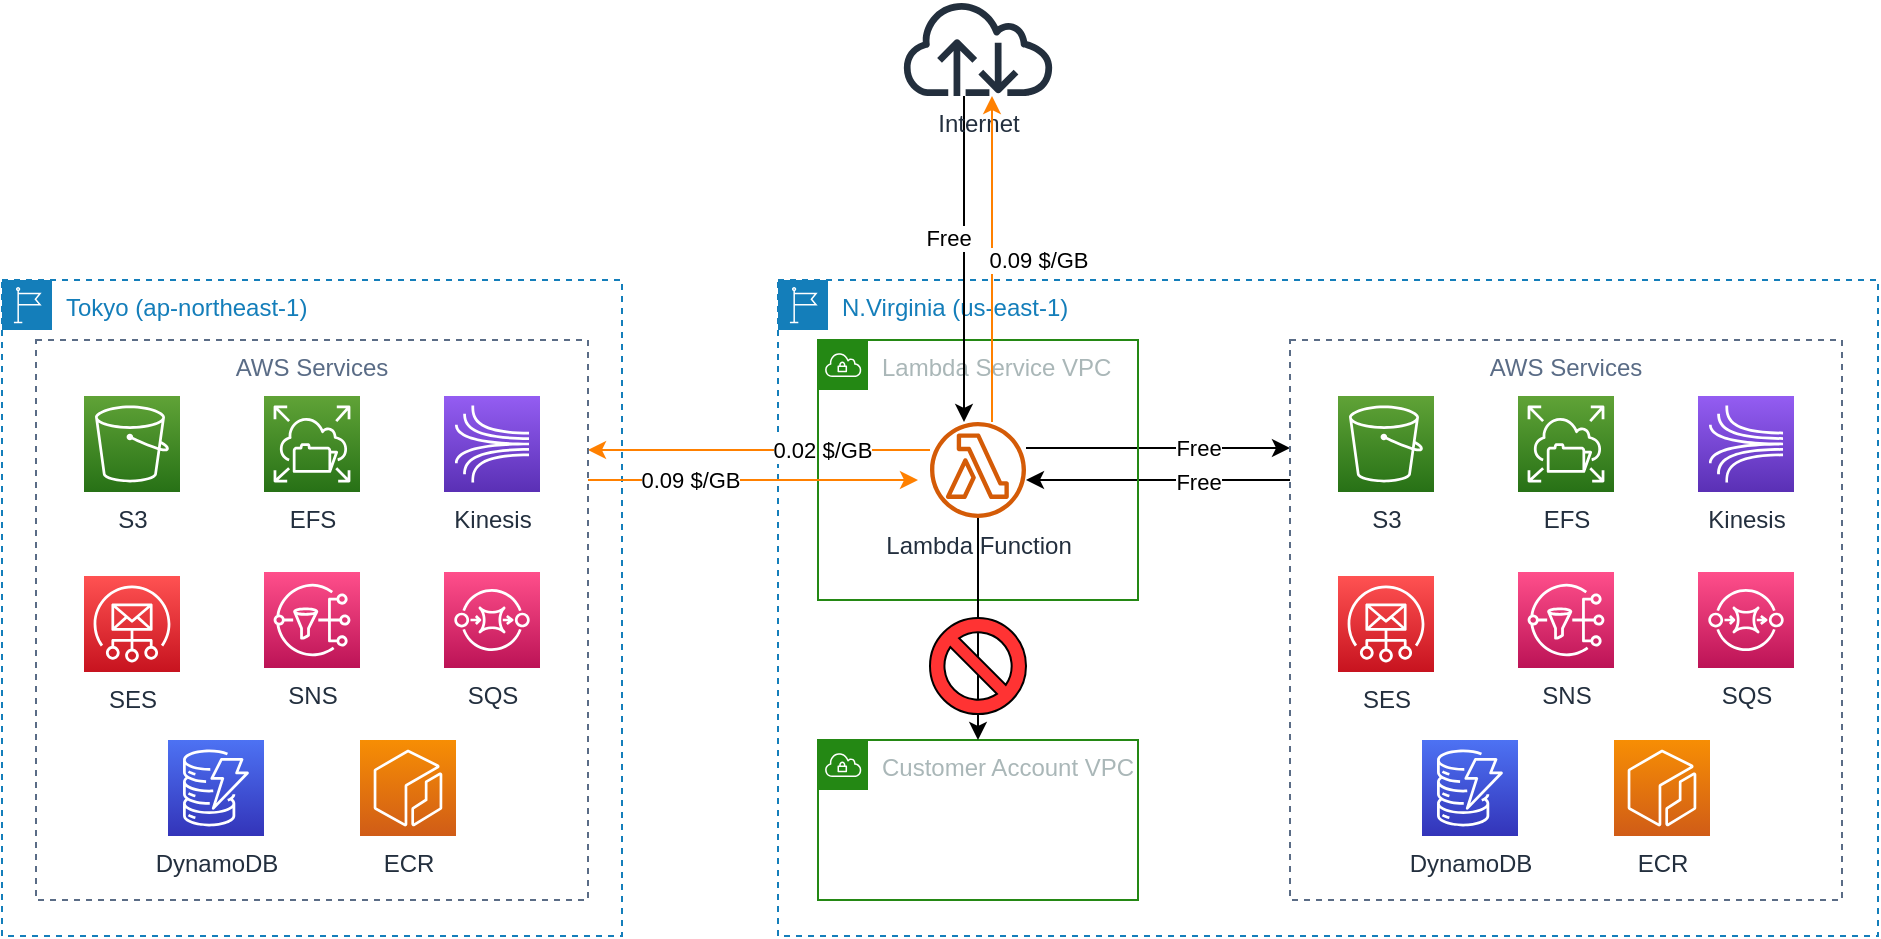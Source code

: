 <mxfile version="20.2.3" type="device"><diagram id="XH7IvdF2zaHo9Qm4lQiq" name="第 1 页"><mxGraphModel dx="1773" dy="672" grid="1" gridSize="10" guides="1" tooltips="1" connect="1" arrows="1" fold="1" page="1" pageScale="1" pageWidth="827" pageHeight="1169" math="0" shadow="0"><root><mxCell id="0"/><mxCell id="1" parent="0"/><mxCell id="UGhdjouae9W7B7vlcgtD-1" value="N.Virginia (us-east-1)" style="points=[[0,0],[0.25,0],[0.5,0],[0.75,0],[1,0],[1,0.25],[1,0.5],[1,0.75],[1,1],[0.75,1],[0.5,1],[0.25,1],[0,1],[0,0.75],[0,0.5],[0,0.25]];outlineConnect=0;gradientColor=none;html=1;whiteSpace=wrap;fontSize=12;fontStyle=0;container=0;pointerEvents=0;collapsible=0;recursiveResize=0;shape=mxgraph.aws4.group;grIcon=mxgraph.aws4.group_region;strokeColor=#147EBA;fillColor=none;verticalAlign=top;align=left;spacingLeft=30;fontColor=#147EBA;dashed=1;" parent="1" vertex="1"><mxGeometry x="170" y="170" width="550" height="328" as="geometry"/></mxCell><mxCell id="UGhdjouae9W7B7vlcgtD-26" style="edgeStyle=orthogonalEdgeStyle;rounded=0;orthogonalLoop=1;jettySize=auto;html=1;" parent="1" source="UGhdjouae9W7B7vlcgtD-14" target="UGhdjouae9W7B7vlcgtD-2" edge="1"><mxGeometry relative="1" as="geometry"><Array as="points"><mxPoint x="390" y="270"/><mxPoint x="390" y="270"/></Array></mxGeometry></mxCell><mxCell id="UGhdjouae9W7B7vlcgtD-27" value="Free" style="edgeLabel;html=1;align=center;verticalAlign=middle;resizable=0;points=[];" parent="UGhdjouae9W7B7vlcgtD-26" vertex="1" connectable="0"><mxGeometry x="0.026" y="1" relative="1" as="geometry"><mxPoint x="21" as="offset"/></mxGeometry></mxCell><mxCell id="UGhdjouae9W7B7vlcgtD-25" value="Free" style="edgeStyle=orthogonalEdgeStyle;rounded=0;orthogonalLoop=1;jettySize=auto;html=1;" parent="1" edge="1"><mxGeometry x="0.303" relative="1" as="geometry"><mxPoint x="293.999" y="254" as="sourcePoint"/><mxPoint x="426" y="254" as="targetPoint"/><Array as="points"/><mxPoint as="offset"/></mxGeometry></mxCell><mxCell id="UGhdjouae9W7B7vlcgtD-40" style="edgeStyle=orthogonalEdgeStyle;rounded=0;orthogonalLoop=1;jettySize=auto;html=1;strokeColor=#FF8000;" parent="1" edge="1"><mxGeometry relative="1" as="geometry"><mxPoint x="246.001" y="255" as="sourcePoint"/><mxPoint x="75" y="255" as="targetPoint"/><Array as="points"><mxPoint x="75" y="255"/></Array></mxGeometry></mxCell><mxCell id="UGhdjouae9W7B7vlcgtD-41" value="0.02 $/GB" style="edgeLabel;html=1;align=center;verticalAlign=middle;resizable=0;points=[];" parent="UGhdjouae9W7B7vlcgtD-40" vertex="1" connectable="0"><mxGeometry x="0.048" relative="1" as="geometry"><mxPoint x="35" as="offset"/></mxGeometry></mxCell><mxCell id="UGhdjouae9W7B7vlcgtD-3" value="Lambda Service VPC" style="points=[[0,0],[0.25,0],[0.5,0],[0.75,0],[1,0],[1,0.25],[1,0.5],[1,0.75],[1,1],[0.75,1],[0.5,1],[0.25,1],[0,1],[0,0.75],[0,0.5],[0,0.25]];outlineConnect=0;gradientColor=none;html=1;whiteSpace=wrap;fontSize=12;fontStyle=0;container=1;pointerEvents=0;collapsible=0;recursiveResize=0;shape=mxgraph.aws4.group;grIcon=mxgraph.aws4.group_vpc;strokeColor=#248814;fillColor=none;verticalAlign=top;align=left;spacingLeft=30;fontColor=#AAB7B8;dashed=0;" parent="1" vertex="1"><mxGeometry x="190" y="200" width="160" height="130" as="geometry"/></mxCell><mxCell id="UGhdjouae9W7B7vlcgtD-2" value="Lambda Function" style="sketch=0;outlineConnect=0;fontColor=#232F3E;gradientColor=none;fillColor=#D45B07;strokeColor=none;dashed=0;verticalLabelPosition=bottom;verticalAlign=top;align=center;html=1;fontSize=12;fontStyle=0;aspect=fixed;pointerEvents=1;shape=mxgraph.aws4.lambda_function;" parent="UGhdjouae9W7B7vlcgtD-3" vertex="1"><mxGeometry x="56" y="41" width="48" height="48" as="geometry"/></mxCell><mxCell id="UGhdjouae9W7B7vlcgtD-4" value="Customer Account VPC" style="points=[[0,0],[0.25,0],[0.5,0],[0.75,0],[1,0],[1,0.25],[1,0.5],[1,0.75],[1,1],[0.75,1],[0.5,1],[0.25,1],[0,1],[0,0.75],[0,0.5],[0,0.25]];outlineConnect=0;gradientColor=none;html=1;whiteSpace=wrap;fontSize=12;fontStyle=0;container=1;pointerEvents=0;collapsible=0;recursiveResize=0;shape=mxgraph.aws4.group;grIcon=mxgraph.aws4.group_vpc;strokeColor=#248814;fillColor=none;verticalAlign=top;align=left;spacingLeft=30;fontColor=#AAB7B8;dashed=0;" parent="1" vertex="1"><mxGeometry x="190" y="400" width="160" height="80" as="geometry"/></mxCell><mxCell id="UGhdjouae9W7B7vlcgtD-17" style="edgeStyle=orthogonalEdgeStyle;rounded=0;orthogonalLoop=1;jettySize=auto;html=1;" parent="1" edge="1"><mxGeometry relative="1" as="geometry"><mxPoint x="263" y="78" as="sourcePoint"/><mxPoint x="263" y="241" as="targetPoint"/></mxGeometry></mxCell><mxCell id="UGhdjouae9W7B7vlcgtD-18" value="Free" style="edgeLabel;html=1;align=center;verticalAlign=middle;resizable=0;points=[];" parent="UGhdjouae9W7B7vlcgtD-17" vertex="1" connectable="0"><mxGeometry x="-0.129" y="-3" relative="1" as="geometry"><mxPoint x="-5" as="offset"/></mxGeometry></mxCell><mxCell id="UGhdjouae9W7B7vlcgtD-15" value="Internet" style="sketch=0;outlineConnect=0;fontColor=#232F3E;gradientColor=none;fillColor=#232F3D;strokeColor=none;dashed=0;verticalLabelPosition=bottom;verticalAlign=top;align=center;html=1;fontSize=12;fontStyle=0;aspect=fixed;pointerEvents=1;shape=mxgraph.aws4.internet;" parent="1" vertex="1"><mxGeometry x="231" y="30" width="78" height="48" as="geometry"/></mxCell><mxCell id="UGhdjouae9W7B7vlcgtD-16" value="0.09 $/GB" style="edgeStyle=orthogonalEdgeStyle;rounded=0;orthogonalLoop=1;jettySize=auto;html=1;strokeColor=#FF8000;" parent="1" edge="1"><mxGeometry x="-0.006" y="-23" relative="1" as="geometry"><mxPoint x="277" y="241" as="sourcePoint"/><mxPoint x="277" y="78" as="targetPoint"/><mxPoint as="offset"/></mxGeometry></mxCell><mxCell id="UGhdjouae9W7B7vlcgtD-23" style="edgeStyle=orthogonalEdgeStyle;rounded=0;orthogonalLoop=1;jettySize=auto;html=1;entryX=0.5;entryY=0;entryDx=0;entryDy=0;" parent="1" source="UGhdjouae9W7B7vlcgtD-2" target="UGhdjouae9W7B7vlcgtD-4" edge="1"><mxGeometry relative="1" as="geometry"/></mxCell><mxCell id="UGhdjouae9W7B7vlcgtD-21" value="" style="verticalLabelPosition=bottom;verticalAlign=top;html=1;shape=mxgraph.basic.no_symbol;aspect=fixed;fillColor=#FF3333;" parent="1" vertex="1"><mxGeometry x="246" y="339" width="48" height="48" as="geometry"/></mxCell><mxCell id="UGhdjouae9W7B7vlcgtD-28" value="" style="group" parent="1" vertex="1" connectable="0"><mxGeometry x="426" y="200" width="276" height="280" as="geometry"/></mxCell><mxCell id="UGhdjouae9W7B7vlcgtD-14" value="AWS Services" style="fillColor=none;strokeColor=#5A6C86;dashed=1;verticalAlign=top;fontStyle=0;fontColor=#5A6C86;" parent="UGhdjouae9W7B7vlcgtD-28" vertex="1"><mxGeometry width="276" height="280" as="geometry"/></mxCell><mxCell id="UGhdjouae9W7B7vlcgtD-6" value="S3" style="sketch=0;points=[[0,0,0],[0.25,0,0],[0.5,0,0],[0.75,0,0],[1,0,0],[0,1,0],[0.25,1,0],[0.5,1,0],[0.75,1,0],[1,1,0],[0,0.25,0],[0,0.5,0],[0,0.75,0],[1,0.25,0],[1,0.5,0],[1,0.75,0]];outlineConnect=0;fontColor=#232F3E;gradientColor=#60A337;gradientDirection=north;fillColor=#277116;strokeColor=#ffffff;dashed=0;verticalLabelPosition=bottom;verticalAlign=top;align=center;html=1;fontSize=12;fontStyle=0;aspect=fixed;shape=mxgraph.aws4.resourceIcon;resIcon=mxgraph.aws4.s3;" parent="UGhdjouae9W7B7vlcgtD-28" vertex="1"><mxGeometry x="24" y="28" width="48" height="48" as="geometry"/></mxCell><mxCell id="UGhdjouae9W7B7vlcgtD-8" value="SES" style="sketch=0;points=[[0,0,0],[0.25,0,0],[0.5,0,0],[0.75,0,0],[1,0,0],[0,1,0],[0.25,1,0],[0.5,1,0],[0.75,1,0],[1,1,0],[0,0.25,0],[0,0.5,0],[0,0.75,0],[1,0.25,0],[1,0.5,0],[1,0.75,0]];outlineConnect=0;fontColor=#232F3E;gradientColor=#FF5252;gradientDirection=north;fillColor=#C7131F;strokeColor=#ffffff;dashed=0;verticalLabelPosition=bottom;verticalAlign=top;align=center;html=1;fontSize=12;fontStyle=0;aspect=fixed;shape=mxgraph.aws4.resourceIcon;resIcon=mxgraph.aws4.simple_email_service;" parent="UGhdjouae9W7B7vlcgtD-28" vertex="1"><mxGeometry x="24" y="118" width="48" height="48" as="geometry"/></mxCell><mxCell id="UGhdjouae9W7B7vlcgtD-9" value="SQS" style="sketch=0;points=[[0,0,0],[0.25,0,0],[0.5,0,0],[0.75,0,0],[1,0,0],[0,1,0],[0.25,1,0],[0.5,1,0],[0.75,1,0],[1,1,0],[0,0.25,0],[0,0.5,0],[0,0.75,0],[1,0.25,0],[1,0.5,0],[1,0.75,0]];outlineConnect=0;fontColor=#232F3E;gradientColor=#FF4F8B;gradientDirection=north;fillColor=#BC1356;strokeColor=#ffffff;dashed=0;verticalLabelPosition=bottom;verticalAlign=top;align=center;html=1;fontSize=12;fontStyle=0;aspect=fixed;shape=mxgraph.aws4.resourceIcon;resIcon=mxgraph.aws4.sqs;" parent="UGhdjouae9W7B7vlcgtD-28" vertex="1"><mxGeometry x="204" y="116" width="48" height="48" as="geometry"/></mxCell><mxCell id="UGhdjouae9W7B7vlcgtD-10" value="Kinesis" style="sketch=0;points=[[0,0,0],[0.25,0,0],[0.5,0,0],[0.75,0,0],[1,0,0],[0,1,0],[0.25,1,0],[0.5,1,0],[0.75,1,0],[1,1,0],[0,0.25,0],[0,0.5,0],[0,0.75,0],[1,0.25,0],[1,0.5,0],[1,0.75,0]];outlineConnect=0;fontColor=#232F3E;gradientColor=#945DF2;gradientDirection=north;fillColor=#5A30B5;strokeColor=#ffffff;dashed=0;verticalLabelPosition=bottom;verticalAlign=top;align=center;html=1;fontSize=12;fontStyle=0;aspect=fixed;shape=mxgraph.aws4.resourceIcon;resIcon=mxgraph.aws4.kinesis;" parent="UGhdjouae9W7B7vlcgtD-28" vertex="1"><mxGeometry x="204" y="28" width="48" height="48" as="geometry"/></mxCell><mxCell id="UGhdjouae9W7B7vlcgtD-12" value="SNS" style="sketch=0;points=[[0,0,0],[0.25,0,0],[0.5,0,0],[0.75,0,0],[1,0,0],[0,1,0],[0.25,1,0],[0.5,1,0],[0.75,1,0],[1,1,0],[0,0.25,0],[0,0.5,0],[0,0.75,0],[1,0.25,0],[1,0.5,0],[1,0.75,0]];outlineConnect=0;fontColor=#232F3E;gradientColor=#FF4F8B;gradientDirection=north;fillColor=#BC1356;strokeColor=#ffffff;dashed=0;verticalLabelPosition=bottom;verticalAlign=top;align=center;html=1;fontSize=12;fontStyle=0;aspect=fixed;shape=mxgraph.aws4.resourceIcon;resIcon=mxgraph.aws4.sns;" parent="UGhdjouae9W7B7vlcgtD-28" vertex="1"><mxGeometry x="114" y="116" width="48" height="48" as="geometry"/></mxCell><mxCell id="UGhdjouae9W7B7vlcgtD-13" value="EFS" style="sketch=0;points=[[0,0,0],[0.25,0,0],[0.5,0,0],[0.75,0,0],[1,0,0],[0,1,0],[0.25,1,0],[0.5,1,0],[0.75,1,0],[1,1,0],[0,0.25,0],[0,0.5,0],[0,0.75,0],[1,0.25,0],[1,0.5,0],[1,0.75,0]];outlineConnect=0;fontColor=#232F3E;gradientColor=#60A337;gradientDirection=north;fillColor=#277116;strokeColor=#ffffff;dashed=0;verticalLabelPosition=bottom;verticalAlign=top;align=center;html=1;fontSize=12;fontStyle=0;aspect=fixed;shape=mxgraph.aws4.resourceIcon;resIcon=mxgraph.aws4.elastic_file_system;" parent="UGhdjouae9W7B7vlcgtD-28" vertex="1"><mxGeometry x="114" y="28" width="48" height="48" as="geometry"/></mxCell><mxCell id="UGhdjouae9W7B7vlcgtD-7" value="DynamoDB" style="sketch=0;points=[[0,0,0],[0.25,0,0],[0.5,0,0],[0.75,0,0],[1,0,0],[0,1,0],[0.25,1,0],[0.5,1,0],[0.75,1,0],[1,1,0],[0,0.25,0],[0,0.5,0],[0,0.75,0],[1,0.25,0],[1,0.5,0],[1,0.75,0]];outlineConnect=0;fontColor=#232F3E;gradientColor=#4D72F3;gradientDirection=north;fillColor=#3334B9;strokeColor=#ffffff;dashed=0;verticalLabelPosition=bottom;verticalAlign=top;align=center;html=1;fontSize=12;fontStyle=0;aspect=fixed;shape=mxgraph.aws4.resourceIcon;resIcon=mxgraph.aws4.dynamodb;" parent="UGhdjouae9W7B7vlcgtD-28" vertex="1"><mxGeometry x="66" y="200" width="48" height="48" as="geometry"/></mxCell><mxCell id="UGhdjouae9W7B7vlcgtD-11" value="ECR" style="sketch=0;points=[[0,0,0],[0.25,0,0],[0.5,0,0],[0.75,0,0],[1,0,0],[0,1,0],[0.25,1,0],[0.5,1,0],[0.75,1,0],[1,1,0],[0,0.25,0],[0,0.5,0],[0,0.75,0],[1,0.25,0],[1,0.5,0],[1,0.75,0]];outlineConnect=0;fontColor=#232F3E;gradientColor=#F78E04;gradientDirection=north;fillColor=#D05C17;strokeColor=#ffffff;dashed=0;verticalLabelPosition=bottom;verticalAlign=top;align=center;html=1;fontSize=12;fontStyle=0;aspect=fixed;shape=mxgraph.aws4.resourceIcon;resIcon=mxgraph.aws4.ecr;" parent="UGhdjouae9W7B7vlcgtD-28" vertex="1"><mxGeometry x="162" y="200" width="48" height="48" as="geometry"/></mxCell><mxCell id="UGhdjouae9W7B7vlcgtD-29" value="" style="group" parent="1" vertex="1" connectable="0"><mxGeometry x="-201" y="200" width="276" height="280" as="geometry"/></mxCell><mxCell id="UGhdjouae9W7B7vlcgtD-30" value="AWS Services" style="fillColor=none;strokeColor=#5A6C86;dashed=1;verticalAlign=top;fontStyle=0;fontColor=#5A6C86;" parent="UGhdjouae9W7B7vlcgtD-29" vertex="1"><mxGeometry width="276" height="280" as="geometry"/></mxCell><mxCell id="UGhdjouae9W7B7vlcgtD-31" value="S3" style="sketch=0;points=[[0,0,0],[0.25,0,0],[0.5,0,0],[0.75,0,0],[1,0,0],[0,1,0],[0.25,1,0],[0.5,1,0],[0.75,1,0],[1,1,0],[0,0.25,0],[0,0.5,0],[0,0.75,0],[1,0.25,0],[1,0.5,0],[1,0.75,0]];outlineConnect=0;fontColor=#232F3E;gradientColor=#60A337;gradientDirection=north;fillColor=#277116;strokeColor=#ffffff;dashed=0;verticalLabelPosition=bottom;verticalAlign=top;align=center;html=1;fontSize=12;fontStyle=0;aspect=fixed;shape=mxgraph.aws4.resourceIcon;resIcon=mxgraph.aws4.s3;" parent="UGhdjouae9W7B7vlcgtD-29" vertex="1"><mxGeometry x="24" y="28" width="48" height="48" as="geometry"/></mxCell><mxCell id="UGhdjouae9W7B7vlcgtD-32" value="SES" style="sketch=0;points=[[0,0,0],[0.25,0,0],[0.5,0,0],[0.75,0,0],[1,0,0],[0,1,0],[0.25,1,0],[0.5,1,0],[0.75,1,0],[1,1,0],[0,0.25,0],[0,0.5,0],[0,0.75,0],[1,0.25,0],[1,0.5,0],[1,0.75,0]];outlineConnect=0;fontColor=#232F3E;gradientColor=#FF5252;gradientDirection=north;fillColor=#C7131F;strokeColor=#ffffff;dashed=0;verticalLabelPosition=bottom;verticalAlign=top;align=center;html=1;fontSize=12;fontStyle=0;aspect=fixed;shape=mxgraph.aws4.resourceIcon;resIcon=mxgraph.aws4.simple_email_service;" parent="UGhdjouae9W7B7vlcgtD-29" vertex="1"><mxGeometry x="24" y="118" width="48" height="48" as="geometry"/></mxCell><mxCell id="UGhdjouae9W7B7vlcgtD-33" value="SQS" style="sketch=0;points=[[0,0,0],[0.25,0,0],[0.5,0,0],[0.75,0,0],[1,0,0],[0,1,0],[0.25,1,0],[0.5,1,0],[0.75,1,0],[1,1,0],[0,0.25,0],[0,0.5,0],[0,0.75,0],[1,0.25,0],[1,0.5,0],[1,0.75,0]];outlineConnect=0;fontColor=#232F3E;gradientColor=#FF4F8B;gradientDirection=north;fillColor=#BC1356;strokeColor=#ffffff;dashed=0;verticalLabelPosition=bottom;verticalAlign=top;align=center;html=1;fontSize=12;fontStyle=0;aspect=fixed;shape=mxgraph.aws4.resourceIcon;resIcon=mxgraph.aws4.sqs;" parent="UGhdjouae9W7B7vlcgtD-29" vertex="1"><mxGeometry x="204" y="116" width="48" height="48" as="geometry"/></mxCell><mxCell id="UGhdjouae9W7B7vlcgtD-34" value="Kinesis" style="sketch=0;points=[[0,0,0],[0.25,0,0],[0.5,0,0],[0.75,0,0],[1,0,0],[0,1,0],[0.25,1,0],[0.5,1,0],[0.75,1,0],[1,1,0],[0,0.25,0],[0,0.5,0],[0,0.75,0],[1,0.25,0],[1,0.5,0],[1,0.75,0]];outlineConnect=0;fontColor=#232F3E;gradientColor=#945DF2;gradientDirection=north;fillColor=#5A30B5;strokeColor=#ffffff;dashed=0;verticalLabelPosition=bottom;verticalAlign=top;align=center;html=1;fontSize=12;fontStyle=0;aspect=fixed;shape=mxgraph.aws4.resourceIcon;resIcon=mxgraph.aws4.kinesis;" parent="UGhdjouae9W7B7vlcgtD-29" vertex="1"><mxGeometry x="204" y="28" width="48" height="48" as="geometry"/></mxCell><mxCell id="UGhdjouae9W7B7vlcgtD-35" value="SNS" style="sketch=0;points=[[0,0,0],[0.25,0,0],[0.5,0,0],[0.75,0,0],[1,0,0],[0,1,0],[0.25,1,0],[0.5,1,0],[0.75,1,0],[1,1,0],[0,0.25,0],[0,0.5,0],[0,0.75,0],[1,0.25,0],[1,0.5,0],[1,0.75,0]];outlineConnect=0;fontColor=#232F3E;gradientColor=#FF4F8B;gradientDirection=north;fillColor=#BC1356;strokeColor=#ffffff;dashed=0;verticalLabelPosition=bottom;verticalAlign=top;align=center;html=1;fontSize=12;fontStyle=0;aspect=fixed;shape=mxgraph.aws4.resourceIcon;resIcon=mxgraph.aws4.sns;" parent="UGhdjouae9W7B7vlcgtD-29" vertex="1"><mxGeometry x="114" y="116" width="48" height="48" as="geometry"/></mxCell><mxCell id="UGhdjouae9W7B7vlcgtD-36" value="EFS" style="sketch=0;points=[[0,0,0],[0.25,0,0],[0.5,0,0],[0.75,0,0],[1,0,0],[0,1,0],[0.25,1,0],[0.5,1,0],[0.75,1,0],[1,1,0],[0,0.25,0],[0,0.5,0],[0,0.75,0],[1,0.25,0],[1,0.5,0],[1,0.75,0]];outlineConnect=0;fontColor=#232F3E;gradientColor=#60A337;gradientDirection=north;fillColor=#277116;strokeColor=#ffffff;dashed=0;verticalLabelPosition=bottom;verticalAlign=top;align=center;html=1;fontSize=12;fontStyle=0;aspect=fixed;shape=mxgraph.aws4.resourceIcon;resIcon=mxgraph.aws4.elastic_file_system;" parent="UGhdjouae9W7B7vlcgtD-29" vertex="1"><mxGeometry x="114" y="28" width="48" height="48" as="geometry"/></mxCell><mxCell id="UGhdjouae9W7B7vlcgtD-37" value="DynamoDB" style="sketch=0;points=[[0,0,0],[0.25,0,0],[0.5,0,0],[0.75,0,0],[1,0,0],[0,1,0],[0.25,1,0],[0.5,1,0],[0.75,1,0],[1,1,0],[0,0.25,0],[0,0.5,0],[0,0.75,0],[1,0.25,0],[1,0.5,0],[1,0.75,0]];outlineConnect=0;fontColor=#232F3E;gradientColor=#4D72F3;gradientDirection=north;fillColor=#3334B9;strokeColor=#ffffff;dashed=0;verticalLabelPosition=bottom;verticalAlign=top;align=center;html=1;fontSize=12;fontStyle=0;aspect=fixed;shape=mxgraph.aws4.resourceIcon;resIcon=mxgraph.aws4.dynamodb;" parent="UGhdjouae9W7B7vlcgtD-29" vertex="1"><mxGeometry x="66" y="200" width="48" height="48" as="geometry"/></mxCell><mxCell id="UGhdjouae9W7B7vlcgtD-38" value="ECR" style="sketch=0;points=[[0,0,0],[0.25,0,0],[0.5,0,0],[0.75,0,0],[1,0,0],[0,1,0],[0.25,1,0],[0.5,1,0],[0.75,1,0],[1,1,0],[0,0.25,0],[0,0.5,0],[0,0.75,0],[1,0.25,0],[1,0.5,0],[1,0.75,0]];outlineConnect=0;fontColor=#232F3E;gradientColor=#F78E04;gradientDirection=north;fillColor=#D05C17;strokeColor=#ffffff;dashed=0;verticalLabelPosition=bottom;verticalAlign=top;align=center;html=1;fontSize=12;fontStyle=0;aspect=fixed;shape=mxgraph.aws4.resourceIcon;resIcon=mxgraph.aws4.ecr;" parent="UGhdjouae9W7B7vlcgtD-29" vertex="1"><mxGeometry x="162" y="200" width="48" height="48" as="geometry"/></mxCell><mxCell id="UGhdjouae9W7B7vlcgtD-39" value="Tokyo (ap-northeast-1)" style="points=[[0,0],[0.25,0],[0.5,0],[0.75,0],[1,0],[1,0.25],[1,0.5],[1,0.75],[1,1],[0.75,1],[0.5,1],[0.25,1],[0,1],[0,0.75],[0,0.5],[0,0.25]];outlineConnect=0;gradientColor=none;html=1;whiteSpace=wrap;fontSize=12;fontStyle=0;container=0;pointerEvents=0;collapsible=0;recursiveResize=0;shape=mxgraph.aws4.group;grIcon=mxgraph.aws4.group_region;strokeColor=#147EBA;fillColor=none;verticalAlign=top;align=left;spacingLeft=30;fontColor=#147EBA;dashed=1;" parent="1" vertex="1"><mxGeometry x="-218" y="170" width="310" height="328" as="geometry"/></mxCell><mxCell id="UGhdjouae9W7B7vlcgtD-42" style="edgeStyle=orthogonalEdgeStyle;rounded=0;orthogonalLoop=1;jettySize=auto;html=1;strokeColor=#FF8000;" parent="1" source="UGhdjouae9W7B7vlcgtD-30" edge="1"><mxGeometry relative="1" as="geometry"><mxPoint x="240" y="270" as="targetPoint"/><Array as="points"><mxPoint x="140" y="270"/><mxPoint x="140" y="270"/></Array></mxGeometry></mxCell><mxCell id="UGhdjouae9W7B7vlcgtD-43" value="0.09 $/GB" style="edgeLabel;html=1;align=center;verticalAlign=middle;resizable=0;points=[];" parent="UGhdjouae9W7B7vlcgtD-42" vertex="1" connectable="0"><mxGeometry x="-0.224" y="-2" relative="1" as="geometry"><mxPoint x="-13" y="-2" as="offset"/></mxGeometry></mxCell></root></mxGraphModel></diagram></mxfile>
